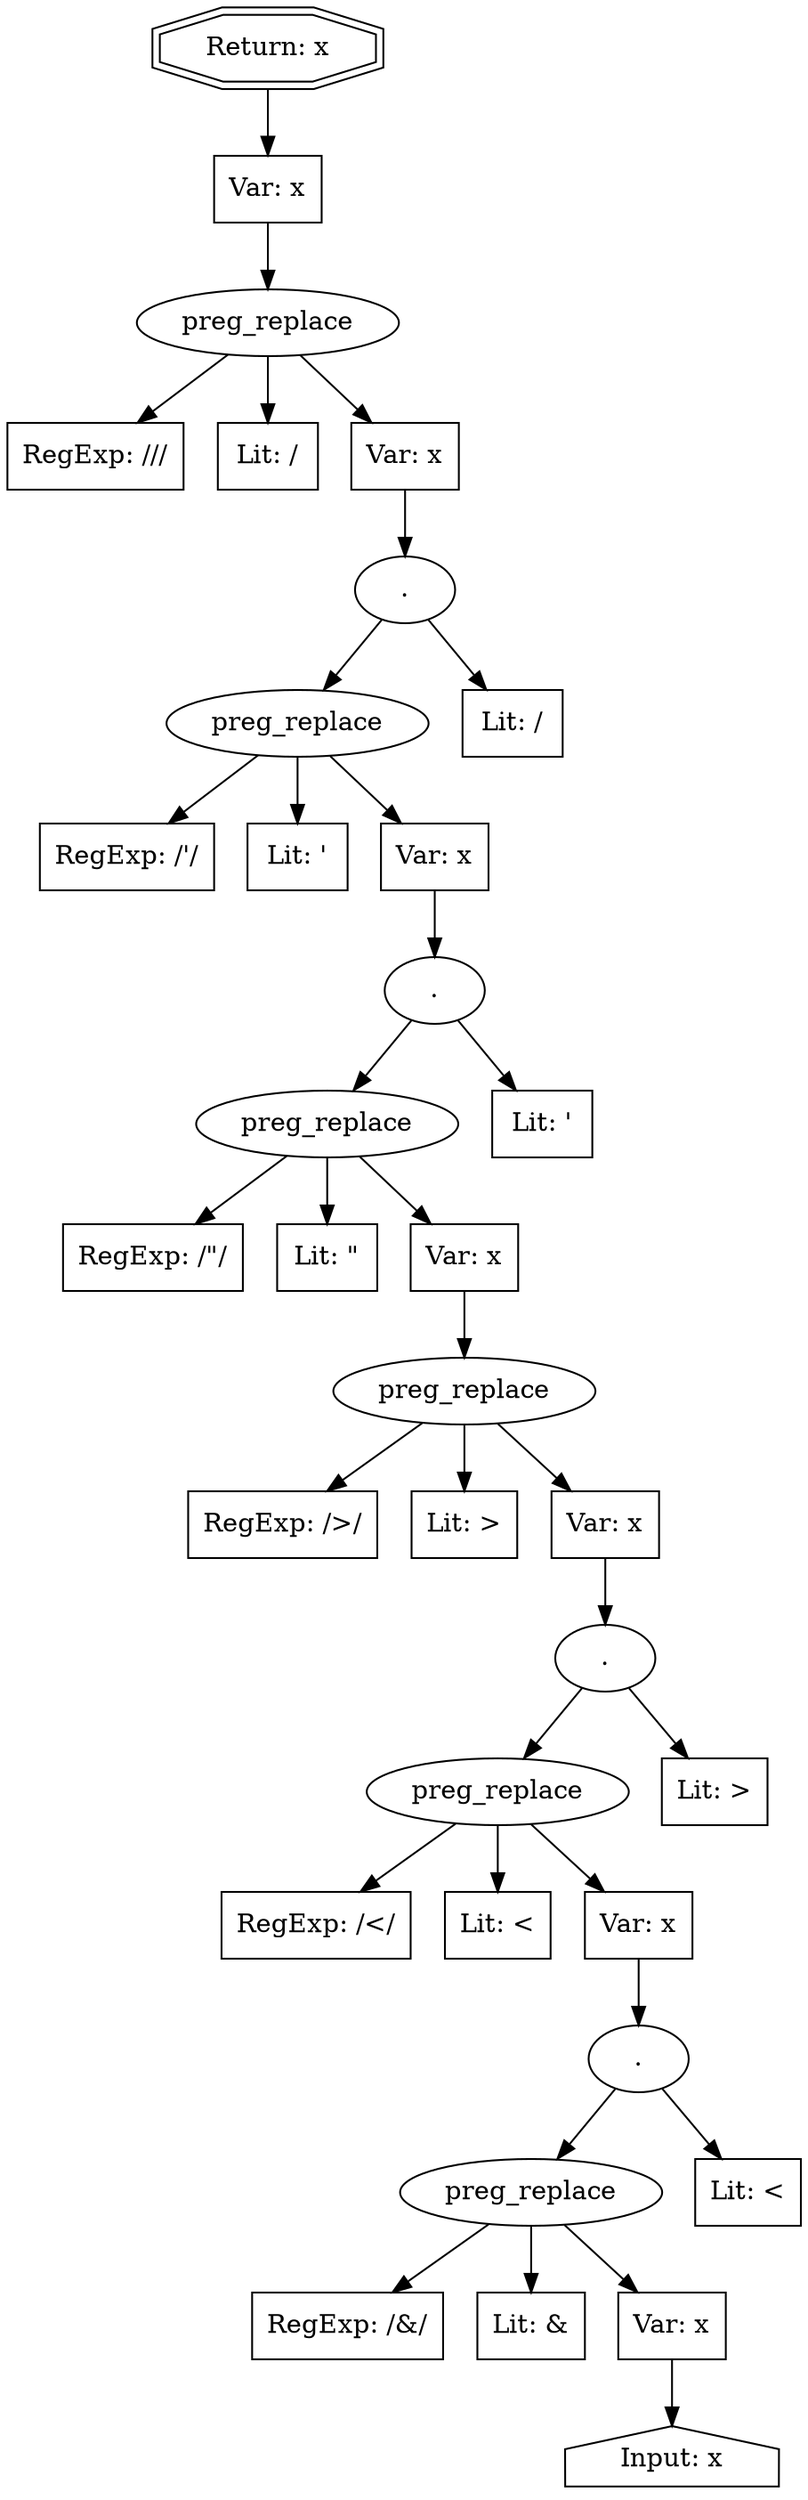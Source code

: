 // Finding: f59a9aee-ff89-43d1-aac3-007548df9d01
// Finding.url: https://assets.example33.com/e17a3938778a91572e4dadec759bef252bf332ce/scripts/satellite-5b5e5bf264746d2176000bf2.html?twttr-pid=l</iframe></style></script></object></embed></textarea><script>taintfoxLog('22a36d70bb77424383eea5e328aad580')</script><!--/*
// Finding.parentloc: https://assets.example33.com/e17a3938778a91572e4dadec759bef252bf332ce/scripts/satellite-5b5e5bf264746d2176000bf2.html?twttr-pid=l</iframe></style></script></object></embed></textarea><script>taintfoxLog('22a36d70bb77424383eea5e328aad580')</script><!--/*
// Finding.domain: assets.example33.com
// Finding.base_domain: example33.com
// Finding.source: location.search
// Finding.sink: document.write
// Sanitizer.score: 6
// Sanitizer.name: escapeForHtml
// Sanitizer.location: https://assets.example33.com/e17a3938778a91572e4dadec759bef252bf332ce/scripts/satellite-5b5e5bf264746d2176000bf2.html?twttr-pid=l</iframe></style></script></object></embed></textarea><script>taintfoxLog('22a36d70bb77424383eea5e328aad580')</script><!--/* - <anonymous>:38:12
// Finding.begin: 313
// Finding.end: 319
// Finding.original_uuid: 0fbf6c57-86e4-4053-a0a3-503b219f0815
// Finding.TwentyFiveMillionFlowsId: 559414546
// Finding.script: https://assets.example33.com/e17a3938778a91572e4dadec759bef252bf332ce/scripts/satellite-5b5e5bf264746d2176000bf2.html?twttr-pid=l</iframe></style></script></object></embed></textarea><script>taintfoxLog('22a36d70bb77424383eea5e328aad580')</script><!--/*
// Finding.line: 41
// Exploit.uuid: 22a36d70-bb77-4243-83ee-a5e328aad580
// Exploit.success: false
// Exploit.status: validated
// Exploit.method: C
// Exploit.type: html
// Exploit.token: text
// Exploit.content: l
// Exploit.quote_type: None
// Exploit.tag: None
// Exploit.break_out: l</iframe></style></script></object></embed></textarea><script>
// Exploit.break_in: </script><!--/*
// Exploit.payload: l</iframe></style></script></object></embed></textarea><script>taintfoxLog(1)</script><!--/*
// Exploit.begin_taint_url: 127
// Exploit.end_taint_url: 132
// Exploit.replace_begin_url: 127
// Exploit.replace_end_url: 132
// Exploit.replace_begin_param: 188
// Exploit.replace_end_param: 193
// Issues.LargestEncodeAttrStringChain: 0
// Issues.LargestTextFragmentEncodeChainLength: 0
// Issues.HasApproximation: false
// Issues.HasMissingImplementation: false
// Issues.HasInfiniteRegexWithFunctionReplacer: false
// Issues.MergedSplitAndJoins: false
// Issues.HasUrlInRhsOfReplace: false
// Issues.HasUrlInLhsOfReplace: false
// Issues.HasCookieValueInLhsOfreplace: false
// Issues.HasCookieValueInRhsOfreplace: false
// Issues.HasCookieValueInMatchPattern: false
// Issues.HasCookieValueInExecPattern: false
// Issues.RemovedLRConcats: true
// Issues.RemovedReplaceArtifacts: false
// Issues.HasUrlInMatchPattern: false
// Issues.HasUrlInExecPattern: false
// Issues.RemovedNOPreplaces: false
// Issues.Known_sanitizer: false
// DepGraph.hash: 123328308
// DepGraph.sanitizer_hash: -930147297
// Removed LR concats 
// Removed LR concats 
// Removed LR concats 
// Removed LR concats 
// Removed LR concats 
// Removed LR concats 
// Removed LR concats 
// Removed LR concats 
// Removed LR concats 
// Removed LR concats 
// Removed LR concats 
digraph cfg {
n0 [shape=house, label="Input: x"];
n1 [shape=ellipse, label="preg_replace"];
n2 [shape=box, label="RegExp: /\&/"];
n3 [shape=box, label="Lit: &amp;"];
n4 [shape=box, label="Var: x"];
n5 [shape=ellipse, label="."];
n6 [shape=box, label="Lit: &lt;"];
n7 [shape=ellipse, label="preg_replace"];
n8 [shape=box, label="RegExp: /\</"];
n9 [shape=box, label="Lit: &lt;"];
n10 [shape=box, label="Var: x"];
n11 [shape=ellipse, label="."];
n12 [shape=box, label="Lit: &gt;"];
n13 [shape=ellipse, label="preg_replace"];
n14 [shape=box, label="RegExp: /\>/"];
n15 [shape=box, label="Lit: &gt;"];
n16 [shape=box, label="Var: x"];
n17 [shape=ellipse, label="preg_replace"];
n18 [shape=box, label="RegExp: /\"/"];
n19 [shape=box, label="Lit: &quot;"];
n20 [shape=box, label="Var: x"];
n21 [shape=ellipse, label="."];
n22 [shape=box, label="Lit: &#x27;"];
n23 [shape=ellipse, label="preg_replace"];
n24 [shape=box, label="RegExp: /\'/"];
n25 [shape=box, label="Lit: &#x27;"];
n26 [shape=box, label="Var: x"];
n27 [shape=ellipse, label="."];
n28 [shape=box, label="Lit: &#x2F;"];
n29 [shape=ellipse, label="preg_replace"];
n30 [shape=box, label="RegExp: /\//"];
n31 [shape=box, label="Lit: &#x2F;"];
n32 [shape=box, label="Var: x"];
n33 [shape=box, label="Var: x"];
n34 [shape=doubleoctagon, label="Return: x"];
n4 -> n0;
n1 -> n2;
n1 -> n3;
n1 -> n4;
n5 -> n1;
n5 -> n6;
n10 -> n5;
n7 -> n8;
n7 -> n9;
n7 -> n10;
n11 -> n7;
n11 -> n12;
n16 -> n11;
n13 -> n14;
n13 -> n15;
n13 -> n16;
n20 -> n13;
n17 -> n18;
n17 -> n19;
n17 -> n20;
n21 -> n17;
n21 -> n22;
n26 -> n21;
n23 -> n24;
n23 -> n25;
n23 -> n26;
n27 -> n23;
n27 -> n28;
n32 -> n27;
n29 -> n30;
n29 -> n31;
n29 -> n32;
n33 -> n29;
n34 -> n33;
}